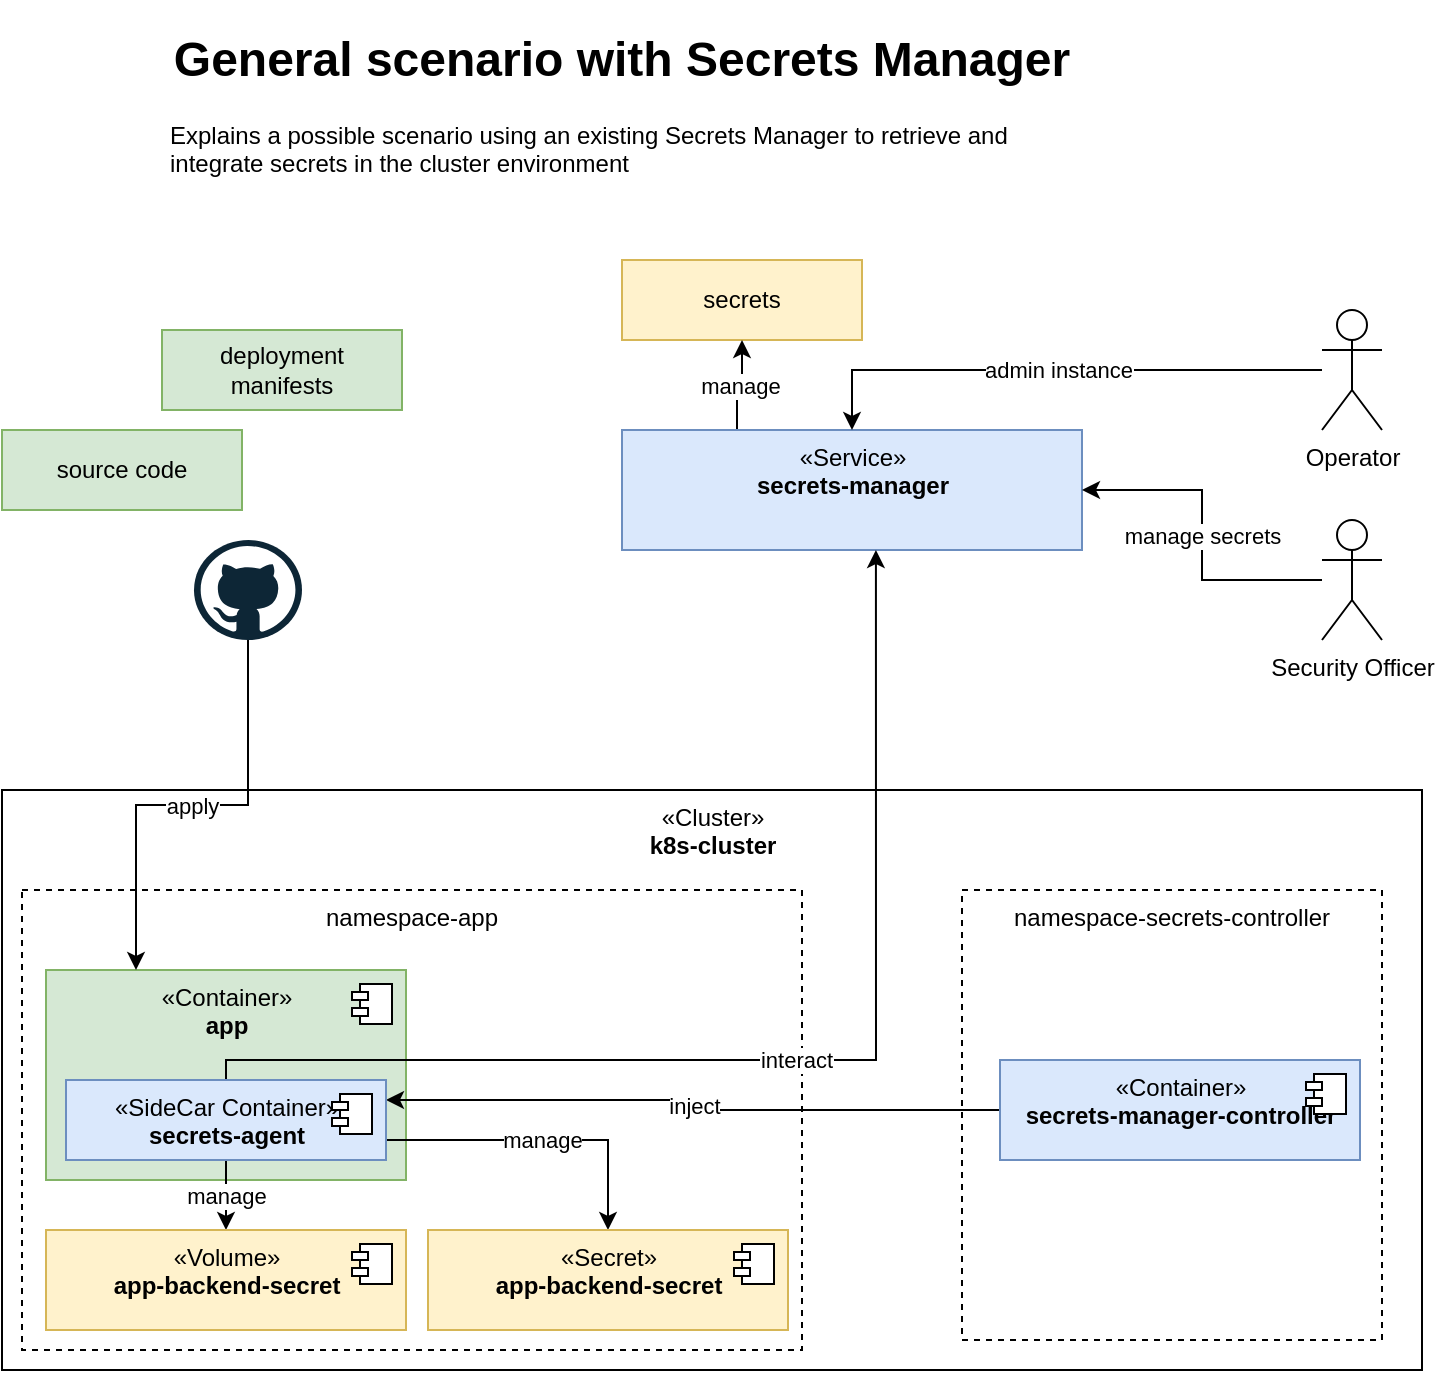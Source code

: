 <mxfile>
    <diagram name="Scenario_ToBe" id="ZpRWICQ-CyQQ1HGneCVx">
        <mxGraphModel dx="1078" dy="643" grid="1" gridSize="10" guides="1" tooltips="1" connect="1" arrows="1" fold="1" page="1" pageScale="1" pageWidth="827" pageHeight="1169" background="#ffffff" math="0" shadow="0">
            <root>
                <mxCell id="52vtuErh03ToqpSWv0fT-0"/>
                <mxCell id="52vtuErh03ToqpSWv0fT-1" parent="52vtuErh03ToqpSWv0fT-0"/>
                <mxCell id="52vtuErh03ToqpSWv0fT-2" value="«Cluster»&lt;br&gt;&lt;b&gt;k8s-cluster&lt;/b&gt;" style="html=1;verticalAlign=top;align=center;" vertex="1" parent="52vtuErh03ToqpSWv0fT-1">
                    <mxGeometry x="80" y="485" width="710" height="290" as="geometry"/>
                </mxCell>
                <mxCell id="52vtuErh03ToqpSWv0fT-3" value="namespace-secrets-controller" style="rounded=0;whiteSpace=wrap;html=1;verticalAlign=top;dashed=1;" vertex="1" parent="52vtuErh03ToqpSWv0fT-1">
                    <mxGeometry x="560" y="535" width="210" height="225" as="geometry"/>
                </mxCell>
                <mxCell id="52vtuErh03ToqpSWv0fT-4" value="namespace-app" style="rounded=0;whiteSpace=wrap;html=1;verticalAlign=top;dashed=1;" vertex="1" parent="52vtuErh03ToqpSWv0fT-1">
                    <mxGeometry x="90" y="535" width="390" height="230" as="geometry"/>
                </mxCell>
                <mxCell id="52vtuErh03ToqpSWv0fT-8" value="«Container»&lt;br&gt;&lt;b&gt;app&lt;/b&gt;" style="html=1;dropTarget=0;align=center;verticalAlign=top;fillColor=#d5e8d4;strokeColor=#82b366;" vertex="1" parent="52vtuErh03ToqpSWv0fT-1">
                    <mxGeometry x="102" y="575" width="180" height="105" as="geometry"/>
                </mxCell>
                <mxCell id="52vtuErh03ToqpSWv0fT-9" value="" style="shape=module;jettyWidth=8;jettyHeight=4;" vertex="1" parent="52vtuErh03ToqpSWv0fT-8">
                    <mxGeometry x="1" width="20" height="20" relative="1" as="geometry">
                        <mxPoint x="-27" y="7" as="offset"/>
                    </mxGeometry>
                </mxCell>
                <mxCell id="52vtuErh03ToqpSWv0fT-5" value="manage" style="edgeStyle=orthogonalEdgeStyle;rounded=0;orthogonalLoop=1;jettySize=auto;html=1;entryX=0.5;entryY=0;entryDx=0;entryDy=0;exitX=1;exitY=0.75;exitDx=0;exitDy=0;" edge="1" parent="52vtuErh03ToqpSWv0fT-1" source="rQn2ngV4Y8zqPxqkqBvS-0" target="52vtuErh03ToqpSWv0fT-10">
                    <mxGeometry relative="1" as="geometry">
                        <Array as="points">
                            <mxPoint x="383" y="660"/>
                        </Array>
                    </mxGeometry>
                </mxCell>
                <mxCell id="-iSMeZVeP2oMoIRPWViq-0" value="manage" style="edgeStyle=orthogonalEdgeStyle;rounded=0;html=1;exitX=0.5;exitY=1;exitDx=0;exitDy=0;" edge="1" parent="52vtuErh03ToqpSWv0fT-1" source="rQn2ngV4Y8zqPxqkqBvS-0" target="oS6P4SffFBe4pV_bkGG9-0">
                    <mxGeometry relative="1" as="geometry"/>
                </mxCell>
                <mxCell id="52vtuErh03ToqpSWv0fT-10" value="«Secret»&lt;br&gt;&lt;b&gt;app-backend-secret&lt;/b&gt;" style="html=1;dropTarget=0;align=center;verticalAlign=top;fillColor=#fff2cc;strokeColor=#d6b656;" vertex="1" parent="52vtuErh03ToqpSWv0fT-1">
                    <mxGeometry x="293" y="705" width="180" height="50" as="geometry"/>
                </mxCell>
                <mxCell id="52vtuErh03ToqpSWv0fT-11" value="" style="shape=module;jettyWidth=8;jettyHeight=4;" vertex="1" parent="52vtuErh03ToqpSWv0fT-10">
                    <mxGeometry x="1" width="20" height="20" relative="1" as="geometry">
                        <mxPoint x="-27" y="7" as="offset"/>
                    </mxGeometry>
                </mxCell>
                <mxCell id="52vtuErh03ToqpSWv0fT-12" value="&lt;h1&gt;General scenario with Secrets Manager&lt;/h1&gt;&lt;p style=&quot;text-align: left&quot;&gt;Explains a possible scenario using an existing Secrets Manager to retrieve and integrate secrets in the cluster environment&lt;/p&gt;" style="text;html=1;strokeColor=none;fillColor=none;spacing=5;spacingTop=-20;whiteSpace=wrap;overflow=hidden;rounded=0;align=center;verticalAlign=top;" vertex="1" parent="52vtuErh03ToqpSWv0fT-1">
                    <mxGeometry x="160" y="100" width="460" height="90" as="geometry"/>
                </mxCell>
                <mxCell id="rQn2ngV4Y8zqPxqkqBvS-3" value="inject" style="edgeStyle=orthogonalEdgeStyle;rounded=0;html=1;entryX=1;entryY=0.25;entryDx=0;entryDy=0;" edge="1" parent="52vtuErh03ToqpSWv0fT-1" source="52vtuErh03ToqpSWv0fT-14" target="rQn2ngV4Y8zqPxqkqBvS-0">
                    <mxGeometry relative="1" as="geometry"/>
                </mxCell>
                <mxCell id="52vtuErh03ToqpSWv0fT-14" value="«Container»&lt;br&gt;&lt;b&gt;secrets-manager-controller&lt;/b&gt;" style="html=1;dropTarget=0;align=center;verticalAlign=top;fillColor=#dae8fc;strokeColor=#6c8ebf;" vertex="1" parent="52vtuErh03ToqpSWv0fT-1">
                    <mxGeometry x="579" y="620" width="180" height="50" as="geometry"/>
                </mxCell>
                <mxCell id="52vtuErh03ToqpSWv0fT-15" value="" style="shape=module;jettyWidth=8;jettyHeight=4;" vertex="1" parent="52vtuErh03ToqpSWv0fT-14">
                    <mxGeometry x="1" width="20" height="20" relative="1" as="geometry">
                        <mxPoint x="-27" y="7" as="offset"/>
                    </mxGeometry>
                </mxCell>
                <mxCell id="52vtuErh03ToqpSWv0fT-18" value="apply" style="edgeStyle=orthogonalEdgeStyle;rounded=0;html=1;entryX=0.25;entryY=0;entryDx=0;entryDy=0;startArrow=none;startFill=0;endArrow=classic;endFill=1;" edge="1" parent="52vtuErh03ToqpSWv0fT-1" source="52vtuErh03ToqpSWv0fT-19" target="52vtuErh03ToqpSWv0fT-8">
                    <mxGeometry relative="1" as="geometry"/>
                </mxCell>
                <mxCell id="52vtuErh03ToqpSWv0fT-19" value="" style="dashed=0;outlineConnect=0;html=1;align=center;labelPosition=center;verticalLabelPosition=bottom;verticalAlign=top;shape=mxgraph.weblogos.github" vertex="1" parent="52vtuErh03ToqpSWv0fT-1">
                    <mxGeometry x="176" y="360" width="54" height="50" as="geometry"/>
                </mxCell>
                <mxCell id="52vtuErh03ToqpSWv0fT-20" value="source code" style="rounded=0;whiteSpace=wrap;html=1;verticalAlign=middle;fillColor=#d5e8d4;strokeColor=#82b366;" vertex="1" parent="52vtuErh03ToqpSWv0fT-1">
                    <mxGeometry x="80" y="305" width="120" height="40" as="geometry"/>
                </mxCell>
                <mxCell id="52vtuErh03ToqpSWv0fT-21" value="deployment &lt;br&gt;manifests" style="rounded=0;whiteSpace=wrap;html=1;verticalAlign=middle;fillColor=#d5e8d4;strokeColor=#82b366;" vertex="1" parent="52vtuErh03ToqpSWv0fT-1">
                    <mxGeometry x="160" y="255" width="120" height="40" as="geometry"/>
                </mxCell>
                <mxCell id="52vtuErh03ToqpSWv0fT-22" value="secrets" style="rounded=0;whiteSpace=wrap;html=1;verticalAlign=middle;fillColor=#fff2cc;strokeColor=#d6b656;" vertex="1" parent="52vtuErh03ToqpSWv0fT-1">
                    <mxGeometry x="390" y="220" width="120" height="40" as="geometry"/>
                </mxCell>
                <mxCell id="rQn2ngV4Y8zqPxqkqBvS-2" value="manage" style="edgeStyle=orthogonalEdgeStyle;rounded=0;html=1;entryX=0.5;entryY=1;entryDx=0;entryDy=0;exitX=0.25;exitY=0;exitDx=0;exitDy=0;" edge="1" parent="52vtuErh03ToqpSWv0fT-1" source="pDBHPoWdTZlikP6GMmtQ-0" target="52vtuErh03ToqpSWv0fT-22">
                    <mxGeometry relative="1" as="geometry"/>
                </mxCell>
                <mxCell id="pDBHPoWdTZlikP6GMmtQ-0" value="«Service»&lt;br&gt;&lt;b&gt;secrets-manager&lt;/b&gt;" style="html=1;verticalAlign=top;align=center;fillColor=#dae8fc;strokeColor=#6c8ebf;" vertex="1" parent="52vtuErh03ToqpSWv0fT-1">
                    <mxGeometry x="390" y="305" width="230" height="60" as="geometry"/>
                </mxCell>
                <mxCell id="pDBHPoWdTZlikP6GMmtQ-2" value="manage secrets" style="edgeStyle=orthogonalEdgeStyle;html=1;entryX=1;entryY=0.5;entryDx=0;entryDy=0;rounded=0;" edge="1" parent="52vtuErh03ToqpSWv0fT-1" source="pDBHPoWdTZlikP6GMmtQ-1" target="pDBHPoWdTZlikP6GMmtQ-0">
                    <mxGeometry relative="1" as="geometry"/>
                </mxCell>
                <mxCell id="pDBHPoWdTZlikP6GMmtQ-1" value="Security Officer" style="shape=umlActor;verticalLabelPosition=bottom;verticalAlign=top;html=1;outlineConnect=0;" vertex="1" parent="52vtuErh03ToqpSWv0fT-1">
                    <mxGeometry x="740" y="350" width="30" height="60" as="geometry"/>
                </mxCell>
                <mxCell id="pDBHPoWdTZlikP6GMmtQ-4" value="admin instance" style="edgeStyle=orthogonalEdgeStyle;rounded=0;html=1;entryX=0.5;entryY=0;entryDx=0;entryDy=0;" edge="1" parent="52vtuErh03ToqpSWv0fT-1" source="pDBHPoWdTZlikP6GMmtQ-3" target="pDBHPoWdTZlikP6GMmtQ-0">
                    <mxGeometry relative="1" as="geometry"/>
                </mxCell>
                <mxCell id="pDBHPoWdTZlikP6GMmtQ-3" value="Operator" style="shape=umlActor;verticalLabelPosition=bottom;verticalAlign=top;html=1;outlineConnect=0;" vertex="1" parent="52vtuErh03ToqpSWv0fT-1">
                    <mxGeometry x="740" y="245" width="30" height="60" as="geometry"/>
                </mxCell>
                <mxCell id="-iSMeZVeP2oMoIRPWViq-1" value="interact" style="edgeStyle=orthogonalEdgeStyle;rounded=0;html=1;entryX=0.552;entryY=1;entryDx=0;entryDy=0;entryPerimeter=0;exitX=0.5;exitY=0;exitDx=0;exitDy=0;" edge="1" parent="52vtuErh03ToqpSWv0fT-1" source="rQn2ngV4Y8zqPxqkqBvS-0" target="pDBHPoWdTZlikP6GMmtQ-0">
                    <mxGeometry relative="1" as="geometry">
                        <Array as="points">
                            <mxPoint x="192" y="620"/>
                            <mxPoint x="517" y="620"/>
                        </Array>
                    </mxGeometry>
                </mxCell>
                <mxCell id="rQn2ngV4Y8zqPxqkqBvS-0" value="«SideCar Container»&lt;br&gt;&lt;b&gt;secrets-agent&lt;/b&gt;" style="html=1;dropTarget=0;align=center;verticalAlign=top;fillColor=#dae8fc;strokeColor=#6c8ebf;" vertex="1" parent="52vtuErh03ToqpSWv0fT-1">
                    <mxGeometry x="112" y="630" width="160" height="40" as="geometry"/>
                </mxCell>
                <mxCell id="rQn2ngV4Y8zqPxqkqBvS-1" value="" style="shape=module;jettyWidth=8;jettyHeight=4;" vertex="1" parent="rQn2ngV4Y8zqPxqkqBvS-0">
                    <mxGeometry x="1" width="20" height="20" relative="1" as="geometry">
                        <mxPoint x="-27" y="7" as="offset"/>
                    </mxGeometry>
                </mxCell>
                <mxCell id="oS6P4SffFBe4pV_bkGG9-0" value="«Volume»&lt;br&gt;&lt;b&gt;app-backend-secret&lt;/b&gt;" style="html=1;dropTarget=0;align=center;verticalAlign=top;fillColor=#fff2cc;strokeColor=#d6b656;" vertex="1" parent="52vtuErh03ToqpSWv0fT-1">
                    <mxGeometry x="102" y="705" width="180" height="50" as="geometry"/>
                </mxCell>
                <mxCell id="oS6P4SffFBe4pV_bkGG9-1" value="" style="shape=module;jettyWidth=8;jettyHeight=4;" vertex="1" parent="oS6P4SffFBe4pV_bkGG9-0">
                    <mxGeometry x="1" width="20" height="20" relative="1" as="geometry">
                        <mxPoint x="-27" y="7" as="offset"/>
                    </mxGeometry>
                </mxCell>
            </root>
        </mxGraphModel>
    </diagram>
    <diagram name="Scenario_AsIs" id="TrXNVHQcGCQbUCI34hIc">
        <mxGraphModel dx="1078" dy="643" grid="1" gridSize="10" guides="1" tooltips="1" connect="1" arrows="1" fold="1" page="1" pageScale="1" pageWidth="827" pageHeight="1169" background="#ffffff" math="0" shadow="0">
            <root>
                <mxCell id="WMJYkIrjrNEHiskqsc-W-0"/>
                <mxCell id="WMJYkIrjrNEHiskqsc-W-1" parent="WMJYkIrjrNEHiskqsc-W-0"/>
                <mxCell id="WMJYkIrjrNEHiskqsc-W-2" value="«Cluster»&lt;br&gt;&lt;b&gt;k8s-cluster&lt;/b&gt;" style="html=1;verticalAlign=top;align=center;" parent="WMJYkIrjrNEHiskqsc-W-1" vertex="1">
                    <mxGeometry x="130" y="440" width="520" height="290" as="geometry"/>
                </mxCell>
                <mxCell id="WMJYkIrjrNEHiskqsc-W-3" value="namespace-backend" style="rounded=0;whiteSpace=wrap;html=1;verticalAlign=top;dashed=1;" parent="WMJYkIrjrNEHiskqsc-W-1" vertex="1">
                    <mxGeometry x="434" y="490" width="210" height="180" as="geometry"/>
                </mxCell>
                <mxCell id="WMJYkIrjrNEHiskqsc-W-4" value="namespace-app" style="rounded=0;whiteSpace=wrap;html=1;verticalAlign=top;dashed=1;" parent="WMJYkIrjrNEHiskqsc-W-1" vertex="1">
                    <mxGeometry x="140" y="490" width="230" height="230" as="geometry"/>
                </mxCell>
                <mxCell id="WMJYkIrjrNEHiskqsc-W-5" style="edgeStyle=orthogonalEdgeStyle;rounded=0;orthogonalLoop=1;jettySize=auto;html=1;entryX=1;entryY=0.5;entryDx=0;entryDy=0;exitX=1;exitY=0.75;exitDx=0;exitDy=0;" parent="WMJYkIrjrNEHiskqsc-W-1" source="WMJYkIrjrNEHiskqsc-W-6" target="WMJYkIrjrNEHiskqsc-W-8" edge="1">
                    <mxGeometry relative="1" as="geometry">
                        <Array as="points">
                            <mxPoint x="360" y="568"/>
                            <mxPoint x="360" y="620"/>
                        </Array>
                    </mxGeometry>
                </mxCell>
                <mxCell id="0EU5mmyib36qL-nKB40D-5" style="edgeStyle=orthogonalEdgeStyle;rounded=0;html=1;entryX=0;entryY=0.5;entryDx=0;entryDy=0;startArrow=none;startFill=0;endArrow=classic;endFill=1;" parent="WMJYkIrjrNEHiskqsc-W-1" source="WMJYkIrjrNEHiskqsc-W-6" target="WMJYkIrjrNEHiskqsc-W-16" edge="1">
                    <mxGeometry relative="1" as="geometry"/>
                </mxCell>
                <mxCell id="0EU5mmyib36qL-nKB40D-9" style="edgeStyle=orthogonalEdgeStyle;rounded=0;html=1;entryX=1;entryY=0.5;entryDx=0;entryDy=0;startArrow=none;startFill=0;endArrow=classic;endFill=1;exitX=1;exitY=0.75;exitDx=0;exitDy=0;" parent="WMJYkIrjrNEHiskqsc-W-1" source="WMJYkIrjrNEHiskqsc-W-6" target="0EU5mmyib36qL-nKB40D-6" edge="1">
                    <mxGeometry relative="1" as="geometry"/>
                </mxCell>
                <mxCell id="WMJYkIrjrNEHiskqsc-W-6" value="«Container»&lt;br&gt;&lt;b&gt;app&lt;/b&gt;" style="html=1;dropTarget=0;align=center;verticalAlign=top;fillColor=#d5e8d4;strokeColor=#82b366;" parent="WMJYkIrjrNEHiskqsc-W-1" vertex="1">
                    <mxGeometry x="170" y="530" width="180" height="50" as="geometry"/>
                </mxCell>
                <mxCell id="WMJYkIrjrNEHiskqsc-W-7" value="" style="shape=module;jettyWidth=8;jettyHeight=4;" parent="WMJYkIrjrNEHiskqsc-W-6" vertex="1">
                    <mxGeometry x="1" width="20" height="20" relative="1" as="geometry">
                        <mxPoint x="-27" y="7" as="offset"/>
                    </mxGeometry>
                </mxCell>
                <mxCell id="WMJYkIrjrNEHiskqsc-W-8" value="«Secret»&lt;br&gt;&lt;b&gt;app-backend1-secret&lt;/b&gt;" style="html=1;dropTarget=0;align=center;verticalAlign=top;fillColor=#fff2cc;strokeColor=#d6b656;" parent="WMJYkIrjrNEHiskqsc-W-1" vertex="1">
                    <mxGeometry x="170" y="595" width="180" height="50" as="geometry"/>
                </mxCell>
                <mxCell id="WMJYkIrjrNEHiskqsc-W-9" value="" style="shape=module;jettyWidth=8;jettyHeight=4;" parent="WMJYkIrjrNEHiskqsc-W-8" vertex="1">
                    <mxGeometry x="1" width="20" height="20" relative="1" as="geometry">
                        <mxPoint x="-27" y="7" as="offset"/>
                    </mxGeometry>
                </mxCell>
                <mxCell id="WMJYkIrjrNEHiskqsc-W-10" value="&lt;h1&gt;Usual unsecure scenario&lt;/h1&gt;&lt;p style=&quot;text-align: left&quot;&gt;Explains a possible scenario holding secrets in the repo or managing them manually in the cluster environment&lt;/p&gt;" style="text;html=1;strokeColor=none;fillColor=none;spacing=5;spacingTop=-20;whiteSpace=wrap;overflow=hidden;rounded=0;align=center;verticalAlign=top;" parent="WMJYkIrjrNEHiskqsc-W-1" vertex="1">
                    <mxGeometry x="160" y="100" width="460" height="90" as="geometry"/>
                </mxCell>
                <mxCell id="WMJYkIrjrNEHiskqsc-W-12" value="use" style="edgeStyle=none;html=1;entryX=1;entryY=0.5;entryDx=0;entryDy=0;startArrow=classic;startFill=1;endArrow=none;endFill=0;" parent="WMJYkIrjrNEHiskqsc-W-1" source="WMJYkIrjrNEHiskqsc-W-14" target="WMJYkIrjrNEHiskqsc-W-6" edge="1">
                    <mxGeometry relative="1" as="geometry"/>
                </mxCell>
                <mxCell id="WMJYkIrjrNEHiskqsc-W-14" value="«Container»&lt;br&gt;&lt;b&gt;backend-service-1&lt;/b&gt;" style="html=1;dropTarget=0;align=center;verticalAlign=top;fillColor=#dae8fc;strokeColor=#6c8ebf;" parent="WMJYkIrjrNEHiskqsc-W-1" vertex="1">
                    <mxGeometry x="453" y="530" width="180" height="50" as="geometry"/>
                </mxCell>
                <mxCell id="WMJYkIrjrNEHiskqsc-W-15" value="" style="shape=module;jettyWidth=8;jettyHeight=4;" parent="WMJYkIrjrNEHiskqsc-W-14" vertex="1">
                    <mxGeometry x="1" width="20" height="20" relative="1" as="geometry">
                        <mxPoint x="-27" y="7" as="offset"/>
                    </mxGeometry>
                </mxCell>
                <mxCell id="WMJYkIrjrNEHiskqsc-W-16" value="«Container»&lt;br&gt;&lt;b&gt;backend-service-2&lt;/b&gt;" style="html=1;dropTarget=0;align=center;verticalAlign=top;fillColor=#dae8fc;strokeColor=#6c8ebf;" parent="WMJYkIrjrNEHiskqsc-W-1" vertex="1">
                    <mxGeometry x="453" y="600" width="180" height="50" as="geometry"/>
                </mxCell>
                <mxCell id="WMJYkIrjrNEHiskqsc-W-17" value="" style="shape=module;jettyWidth=8;jettyHeight=4;" parent="WMJYkIrjrNEHiskqsc-W-16" vertex="1">
                    <mxGeometry x="1" width="20" height="20" relative="1" as="geometry">
                        <mxPoint x="-27" y="7" as="offset"/>
                    </mxGeometry>
                </mxCell>
                <mxCell id="WMJYkIrjrNEHiskqsc-W-18" value="apply" style="edgeStyle=orthogonalEdgeStyle;rounded=0;html=1;entryX=0.25;entryY=0;entryDx=0;entryDy=0;startArrow=none;startFill=0;endArrow=classic;endFill=1;" parent="WMJYkIrjrNEHiskqsc-W-1" source="WMJYkIrjrNEHiskqsc-W-19" target="WMJYkIrjrNEHiskqsc-W-6" edge="1">
                    <mxGeometry relative="1" as="geometry"/>
                </mxCell>
                <mxCell id="WMJYkIrjrNEHiskqsc-W-19" value="" style="dashed=0;outlineConnect=0;html=1;align=center;labelPosition=center;verticalLabelPosition=bottom;verticalAlign=top;shape=mxgraph.weblogos.github" parent="WMJYkIrjrNEHiskqsc-W-1" vertex="1">
                    <mxGeometry x="176" y="315" width="54" height="50" as="geometry"/>
                </mxCell>
                <mxCell id="0EU5mmyib36qL-nKB40D-0" value="source code" style="rounded=0;whiteSpace=wrap;html=1;verticalAlign=middle;fillColor=#d5e8d4;strokeColor=#82b366;" parent="WMJYkIrjrNEHiskqsc-W-1" vertex="1">
                    <mxGeometry x="80" y="260" width="120" height="40" as="geometry"/>
                </mxCell>
                <mxCell id="0EU5mmyib36qL-nKB40D-1" value="deployment &lt;br&gt;manifests" style="rounded=0;whiteSpace=wrap;html=1;verticalAlign=middle;fillColor=#d5e8d4;strokeColor=#82b366;" parent="WMJYkIrjrNEHiskqsc-W-1" vertex="1">
                    <mxGeometry x="160" y="210" width="120" height="40" as="geometry"/>
                </mxCell>
                <mxCell id="0EU5mmyib36qL-nKB40D-2" value="secrets" style="rounded=0;whiteSpace=wrap;html=1;verticalAlign=middle;fillColor=#fff2cc;strokeColor=#d6b656;" parent="WMJYkIrjrNEHiskqsc-W-1" vertex="1">
                    <mxGeometry x="220" y="270" width="120" height="40" as="geometry"/>
                </mxCell>
                <mxCell id="0EU5mmyib36qL-nKB40D-4" value="apply" style="edgeStyle=orthogonalEdgeStyle;rounded=0;html=1;entryX=0;entryY=0.5;entryDx=0;entryDy=0;startArrow=none;startFill=0;endArrow=classic;endFill=1;" parent="WMJYkIrjrNEHiskqsc-W-1" source="0EU5mmyib36qL-nKB40D-3" target="WMJYkIrjrNEHiskqsc-W-8" edge="1">
                    <mxGeometry relative="1" as="geometry"/>
                </mxCell>
                <mxCell id="0EU5mmyib36qL-nKB40D-10" style="edgeStyle=orthogonalEdgeStyle;rounded=0;html=1;entryX=0;entryY=0.5;entryDx=0;entryDy=0;startArrow=none;startFill=0;endArrow=classic;endFill=1;" parent="WMJYkIrjrNEHiskqsc-W-1" source="0EU5mmyib36qL-nKB40D-3" target="0EU5mmyib36qL-nKB40D-6" edge="1">
                    <mxGeometry relative="1" as="geometry"/>
                </mxCell>
                <mxCell id="0EU5mmyib36qL-nKB40D-11" value="retrieve credentials" style="edgeStyle=orthogonalEdgeStyle;rounded=0;html=1;startArrow=classic;startFill=1;endArrow=none;endFill=0;exitX=1;exitY=1;exitDx=0;exitDy=0;exitPerimeter=0;" parent="WMJYkIrjrNEHiskqsc-W-1" source="0EU5mmyib36qL-nKB40D-3" target="WMJYkIrjrNEHiskqsc-W-16" edge="1">
                    <mxGeometry relative="1" as="geometry">
                        <Array as="points">
                            <mxPoint x="110" y="750"/>
                            <mxPoint x="543" y="750"/>
                        </Array>
                    </mxGeometry>
                </mxCell>
                <mxCell id="0EU5mmyib36qL-nKB40D-3" value="Admin" style="shape=umlActor;verticalLabelPosition=bottom;verticalAlign=top;html=1;outlineConnect=0;" parent="WMJYkIrjrNEHiskqsc-W-1" vertex="1">
                    <mxGeometry x="80" y="590" width="30" height="60" as="geometry"/>
                </mxCell>
                <mxCell id="0EU5mmyib36qL-nKB40D-6" value="«Secret»&lt;br&gt;&lt;b&gt;app-backend2-secret&lt;/b&gt;" style="html=1;dropTarget=0;align=center;verticalAlign=top;fillColor=#fff2cc;strokeColor=#d6b656;" parent="WMJYkIrjrNEHiskqsc-W-1" vertex="1">
                    <mxGeometry x="170" y="660" width="180" height="50" as="geometry"/>
                </mxCell>
                <mxCell id="0EU5mmyib36qL-nKB40D-7" value="" style="shape=module;jettyWidth=8;jettyHeight=4;" parent="0EU5mmyib36qL-nKB40D-6" vertex="1">
                    <mxGeometry x="1" width="20" height="20" relative="1" as="geometry">
                        <mxPoint x="-27" y="7" as="offset"/>
                    </mxGeometry>
                </mxCell>
            </root>
        </mxGraphModel>
    </diagram>
    <diagram id="7khRkoJL9ZmB7vp-XEsN" name="SealedSecret">
        <mxGraphModel dx="1078" dy="643" grid="1" gridSize="10" guides="1" tooltips="1" connect="1" arrows="1" fold="1" page="1" pageScale="1" pageWidth="827" pageHeight="1169" background="#ffffff" math="0" shadow="0">
            <root>
                <mxCell id="R1v6rwjzWVg1E_X9t45L-0"/>
                <mxCell id="R1v6rwjzWVg1E_X9t45L-1" parent="R1v6rwjzWVg1E_X9t45L-0"/>
                <mxCell id="Xn1WfLhxcYn05T5Cjff7-0" value="«Cluster»&lt;br&gt;&lt;b&gt;k8s-cluster&lt;/b&gt;" style="html=1;verticalAlign=top;align=center;" vertex="1" parent="R1v6rwjzWVg1E_X9t45L-1">
                    <mxGeometry x="130" y="440" width="520" height="240" as="geometry"/>
                </mxCell>
                <mxCell id="g2TOia-gIYeZ0F2eE6p9-6" value="kube-system" style="rounded=0;whiteSpace=wrap;html=1;verticalAlign=top;dashed=1;" vertex="1" parent="R1v6rwjzWVg1E_X9t45L-1">
                    <mxGeometry x="434" y="490" width="210" height="180" as="geometry"/>
                </mxCell>
                <mxCell id="g2TOia-gIYeZ0F2eE6p9-5" value="namespace-app" style="rounded=0;whiteSpace=wrap;html=1;verticalAlign=top;dashed=1;" vertex="1" parent="R1v6rwjzWVg1E_X9t45L-1">
                    <mxGeometry x="140" y="490" width="210" height="180" as="geometry"/>
                </mxCell>
                <mxCell id="Xn1WfLhxcYn05T5Cjff7-1" style="edgeStyle=orthogonalEdgeStyle;rounded=0;orthogonalLoop=1;jettySize=auto;html=1;entryX=0.5;entryY=0;entryDx=0;entryDy=0;" edge="1" parent="R1v6rwjzWVg1E_X9t45L-1" source="Xn1WfLhxcYn05T5Cjff7-4" target="Xn1WfLhxcYn05T5Cjff7-6">
                    <mxGeometry relative="1" as="geometry"/>
                </mxCell>
                <mxCell id="Xn1WfLhxcYn05T5Cjff7-4" value="«SealedSecrets»&lt;br&gt;&lt;b&gt;app-secret&lt;/b&gt;" style="html=1;dropTarget=0;align=center;verticalAlign=top;fillColor=#d5e8d4;strokeColor=#82b366;" vertex="1" parent="R1v6rwjzWVg1E_X9t45L-1">
                    <mxGeometry x="149" y="530" width="180" height="50" as="geometry"/>
                </mxCell>
                <mxCell id="Xn1WfLhxcYn05T5Cjff7-5" value="" style="shape=module;jettyWidth=8;jettyHeight=4;" vertex="1" parent="Xn1WfLhxcYn05T5Cjff7-4">
                    <mxGeometry x="1" width="20" height="20" relative="1" as="geometry">
                        <mxPoint x="-27" y="7" as="offset"/>
                    </mxGeometry>
                </mxCell>
                <mxCell id="Xn1WfLhxcYn05T5Cjff7-6" value="«Secret»&lt;br&gt;&lt;b&gt;app-secret&lt;/b&gt;" style="html=1;dropTarget=0;align=center;verticalAlign=top;fillColor=#fff2cc;strokeColor=#d6b656;" vertex="1" parent="R1v6rwjzWVg1E_X9t45L-1">
                    <mxGeometry x="149" y="600" width="180" height="50" as="geometry"/>
                </mxCell>
                <mxCell id="Xn1WfLhxcYn05T5Cjff7-7" value="" style="shape=module;jettyWidth=8;jettyHeight=4;" vertex="1" parent="Xn1WfLhxcYn05T5Cjff7-6">
                    <mxGeometry x="1" width="20" height="20" relative="1" as="geometry">
                        <mxPoint x="-27" y="7" as="offset"/>
                    </mxGeometry>
                </mxCell>
                <mxCell id="Xn1WfLhxcYn05T5Cjff7-11" value="&lt;h1&gt;Bitnami SealedSecrets View&lt;/h1&gt;&lt;p style=&quot;text-align: left&quot;&gt;Explains the main components and interaction flow of SealedSecrets in a Kubernetes cluster&lt;/p&gt;" style="text;html=1;strokeColor=none;fillColor=none;spacing=5;spacingTop=-20;whiteSpace=wrap;overflow=hidden;rounded=0;align=center;verticalAlign=top;" vertex="1" parent="R1v6rwjzWVg1E_X9t45L-1">
                    <mxGeometry x="160" y="100" width="460" height="90" as="geometry"/>
                </mxCell>
                <mxCell id="g2TOia-gIYeZ0F2eE6p9-2" value="" style="edgeStyle=none;html=1;" edge="1" parent="R1v6rwjzWVg1E_X9t45L-1" source="Xn1WfLhxcYn05T5Cjff7-12" target="g2TOia-gIYeZ0F2eE6p9-0">
                    <mxGeometry relative="1" as="geometry"/>
                </mxCell>
                <mxCell id="g2TOia-gIYeZ0F2eE6p9-3" value="4. watch" style="edgeStyle=none;html=1;entryX=1;entryY=0.5;entryDx=0;entryDy=0;" edge="1" parent="R1v6rwjzWVg1E_X9t45L-1" source="Xn1WfLhxcYn05T5Cjff7-12" target="Xn1WfLhxcYn05T5Cjff7-4">
                    <mxGeometry relative="1" as="geometry"/>
                </mxCell>
                <mxCell id="g2TOia-gIYeZ0F2eE6p9-4" value="5. decrypt &amp;amp; create" style="edgeStyle=orthogonalEdgeStyle;html=1;entryX=1;entryY=0.5;entryDx=0;entryDy=0;rounded=0;exitX=0;exitY=0.75;exitDx=0;exitDy=0;" edge="1" parent="R1v6rwjzWVg1E_X9t45L-1" source="Xn1WfLhxcYn05T5Cjff7-12" target="Xn1WfLhxcYn05T5Cjff7-6">
                    <mxGeometry relative="1" as="geometry"/>
                </mxCell>
                <mxCell id="Xn1WfLhxcYn05T5Cjff7-12" value="«Container»&lt;br&gt;&lt;b&gt;sealedsecrets-controller&lt;/b&gt;" style="html=1;dropTarget=0;align=center;verticalAlign=top;fillColor=#dae8fc;strokeColor=#6c8ebf;" vertex="1" parent="R1v6rwjzWVg1E_X9t45L-1">
                    <mxGeometry x="453" y="530" width="180" height="50" as="geometry"/>
                </mxCell>
                <mxCell id="Xn1WfLhxcYn05T5Cjff7-13" value="" style="shape=module;jettyWidth=8;jettyHeight=4;" vertex="1" parent="Xn1WfLhxcYn05T5Cjff7-12">
                    <mxGeometry x="1" width="20" height="20" relative="1" as="geometry">
                        <mxPoint x="-27" y="7" as="offset"/>
                    </mxGeometry>
                </mxCell>
                <mxCell id="g2TOia-gIYeZ0F2eE6p9-0" value="«Secret»&lt;br&gt;&lt;b&gt;sealedsecrets-keys&lt;/b&gt;" style="html=1;dropTarget=0;align=center;verticalAlign=top;fillColor=#dae8fc;strokeColor=#6c8ebf;" vertex="1" parent="R1v6rwjzWVg1E_X9t45L-1">
                    <mxGeometry x="453" y="600" width="180" height="50" as="geometry"/>
                </mxCell>
                <mxCell id="g2TOia-gIYeZ0F2eE6p9-1" value="" style="shape=module;jettyWidth=8;jettyHeight=4;" vertex="1" parent="g2TOia-gIYeZ0F2eE6p9-0">
                    <mxGeometry x="1" width="20" height="20" relative="1" as="geometry">
                        <mxPoint x="-27" y="7" as="offset"/>
                    </mxGeometry>
                </mxCell>
                <mxCell id="g2TOia-gIYeZ0F2eE6p9-8" value="3. apply" style="edgeStyle=orthogonalEdgeStyle;rounded=0;html=1;entryX=0.25;entryY=0;entryDx=0;entryDy=0;startArrow=none;startFill=0;endArrow=classic;endFill=1;" edge="1" parent="R1v6rwjzWVg1E_X9t45L-1" source="g2TOia-gIYeZ0F2eE6p9-7" target="Xn1WfLhxcYn05T5Cjff7-4">
                    <mxGeometry relative="1" as="geometry"/>
                </mxCell>
                <mxCell id="g2TOia-gIYeZ0F2eE6p9-7" value="" style="dashed=0;outlineConnect=0;html=1;align=center;labelPosition=center;verticalLabelPosition=bottom;verticalAlign=top;shape=mxgraph.weblogos.github" vertex="1" parent="R1v6rwjzWVg1E_X9t45L-1">
                    <mxGeometry x="170" y="270" width="54" height="50" as="geometry"/>
                </mxCell>
                <mxCell id="g2TOia-gIYeZ0F2eE6p9-12" value="1. create &amp;amp; encrypt" style="edgeStyle=orthogonalEdgeStyle;rounded=0;html=1;entryX=0.25;entryY=0;entryDx=0;entryDy=0;startArrow=none;startFill=0;endArrow=classic;endFill=1;exitX=0.75;exitY=1;exitDx=0;exitDy=0;" edge="1" parent="R1v6rwjzWVg1E_X9t45L-1" source="g2TOia-gIYeZ0F2eE6p9-10" target="Xn1WfLhxcYn05T5Cjff7-12">
                    <mxGeometry relative="1" as="geometry"/>
                </mxCell>
                <mxCell id="g2TOia-gIYeZ0F2eE6p9-13" value="2. store" style="edgeStyle=orthogonalEdgeStyle;rounded=0;html=1;startArrow=none;startFill=0;endArrow=classic;endFill=1;" edge="1" parent="R1v6rwjzWVg1E_X9t45L-1" source="g2TOia-gIYeZ0F2eE6p9-10" target="g2TOia-gIYeZ0F2eE6p9-7">
                    <mxGeometry relative="1" as="geometry"/>
                </mxCell>
                <mxCell id="g2TOia-gIYeZ0F2eE6p9-10" value="«SealedSecrets»&lt;br&gt;&lt;b&gt;app-secret&lt;/b&gt;" style="html=1;dropTarget=0;align=center;verticalAlign=top;fillColor=#d5e8d4;strokeColor=#82b366;" vertex="1" parent="R1v6rwjzWVg1E_X9t45L-1">
                    <mxGeometry x="363" y="280" width="180" height="50" as="geometry"/>
                </mxCell>
                <mxCell id="g2TOia-gIYeZ0F2eE6p9-11" value="" style="shape=module;jettyWidth=8;jettyHeight=4;" vertex="1" parent="g2TOia-gIYeZ0F2eE6p9-10">
                    <mxGeometry x="1" width="20" height="20" relative="1" as="geometry">
                        <mxPoint x="-27" y="7" as="offset"/>
                    </mxGeometry>
                </mxCell>
            </root>
        </mxGraphModel>
    </diagram>
    <diagram id="l8MvcHWF-zqDhp3z0RwE" name="IBM_Secrets_Manager">
        <mxGraphModel dx="1078" dy="643" grid="1" gridSize="10" guides="1" tooltips="1" connect="1" arrows="1" fold="1" page="1" pageScale="1" pageWidth="827" pageHeight="1169" background="#ffffff" math="0" shadow="0">
            <root>
                <mxCell id="VWz3pjbutTLdUSyYRqbr-0"/>
                <mxCell id="VWz3pjbutTLdUSyYRqbr-1" parent="VWz3pjbutTLdUSyYRqbr-0"/>
                <mxCell id="ba0VEkGqpyLUnAD_H8NB-0" value="«Cluster»&lt;br&gt;&lt;b&gt;k8s-cluster&lt;/b&gt;" style="html=1;verticalAlign=top;align=center;" parent="VWz3pjbutTLdUSyYRqbr-1" vertex="1">
                    <mxGeometry x="130" y="440" width="490" height="240" as="geometry"/>
                </mxCell>
                <mxCell id="92RGoLxL6lh5Ix3lvKFG-4" style="edgeStyle=orthogonalEdgeStyle;rounded=0;orthogonalLoop=1;jettySize=auto;html=1;" parent="VWz3pjbutTLdUSyYRqbr-1" source="ba0VEkGqpyLUnAD_H8NB-7" target="92RGoLxL6lh5Ix3lvKFG-0" edge="1">
                    <mxGeometry relative="1" as="geometry"/>
                </mxCell>
                <mxCell id="ba0VEkGqpyLUnAD_H8NB-7" value="«ExternalSecret»&lt;br&gt;&lt;b&gt;secret-manifest&lt;/b&gt;" style="html=1;dropTarget=0;align=center;verticalAlign=top;fillColor=#f5f5f5;strokeColor=#666666;fontColor=#333333;" parent="VWz3pjbutTLdUSyYRqbr-1" vertex="1">
                    <mxGeometry x="150" y="610" width="180" height="50" as="geometry"/>
                </mxCell>
                <mxCell id="ba0VEkGqpyLUnAD_H8NB-8" value="" style="shape=module;jettyWidth=8;jettyHeight=4;" parent="ba0VEkGqpyLUnAD_H8NB-7" vertex="1">
                    <mxGeometry x="1" width="20" height="20" relative="1" as="geometry">
                        <mxPoint x="-27" y="7" as="offset"/>
                    </mxGeometry>
                </mxCell>
                <mxCell id="ba0VEkGqpyLUnAD_H8NB-16" value="«Service»&lt;br&gt;&lt;b&gt;ibm-secrets-manager&lt;/b&gt;" style="html=1;verticalAlign=top;align=center;fillColor=#f5f5f5;strokeColor=#666666;fontColor=#333333;" parent="VWz3pjbutTLdUSyYRqbr-1" vertex="1">
                    <mxGeometry x="130" y="225" width="490" height="60" as="geometry"/>
                </mxCell>
                <mxCell id="ba0VEkGqpyLUnAD_H8NB-19" value="&lt;h1&gt;IBM Secrets Manager with plugin&lt;/h1&gt;&lt;p style=&quot;text-align: left&quot;&gt;Explains the main components and interaction flow of IBM Secrets Manager with the kubernetes-external-secrets plugin to retrieve and expose secrets&lt;/p&gt;" style="text;html=1;strokeColor=none;fillColor=none;spacing=5;spacingTop=-20;whiteSpace=wrap;overflow=hidden;rounded=0;align=center;verticalAlign=top;" parent="VWz3pjbutTLdUSyYRqbr-1" vertex="1">
                    <mxGeometry x="160" y="100" width="460" height="90" as="geometry"/>
                </mxCell>
                <mxCell id="92RGoLxL6lh5Ix3lvKFG-0" value="«Container»&lt;br&gt;&lt;b&gt;master api&lt;/b&gt;" style="html=1;dropTarget=0;align=center;verticalAlign=top;fillColor=#dae8fc;strokeColor=#6c8ebf;" parent="VWz3pjbutTLdUSyYRqbr-1" vertex="1">
                    <mxGeometry x="417" y="610" width="180" height="50" as="geometry"/>
                </mxCell>
                <mxCell id="92RGoLxL6lh5Ix3lvKFG-1" value="" style="shape=module;jettyWidth=8;jettyHeight=4;" parent="92RGoLxL6lh5Ix3lvKFG-0" vertex="1">
                    <mxGeometry x="1" width="20" height="20" relative="1" as="geometry">
                        <mxPoint x="-27" y="7" as="offset"/>
                    </mxGeometry>
                </mxCell>
                <mxCell id="92RGoLxL6lh5Ix3lvKFG-5" value="1. Retrieve ExternalSecret objects" style="edgeStyle=orthogonalEdgeStyle;rounded=0;orthogonalLoop=1;jettySize=auto;html=1;entryX=0.5;entryY=0;entryDx=0;entryDy=0;" parent="VWz3pjbutTLdUSyYRqbr-1" source="92RGoLxL6lh5Ix3lvKFG-2" target="92RGoLxL6lh5Ix3lvKFG-0" edge="1">
                    <mxGeometry relative="1" as="geometry"/>
                </mxCell>
                <mxCell id="92RGoLxL6lh5Ix3lvKFG-7" value="2. Fetch Secret (guid, API Key)" style="edgeStyle=orthogonalEdgeStyle;rounded=0;orthogonalLoop=1;jettySize=auto;html=1;" parent="VWz3pjbutTLdUSyYRqbr-1" edge="1">
                    <mxGeometry relative="1" as="geometry">
                        <mxPoint x="507" y="488" as="sourcePoint"/>
                        <mxPoint x="507" y="285" as="targetPoint"/>
                    </mxGeometry>
                </mxCell>
                <mxCell id="92RGoLxL6lh5Ix3lvKFG-10" value="3. Generate /&amp;nbsp;&lt;br&gt;Update" style="edgeStyle=orthogonalEdgeStyle;rounded=0;orthogonalLoop=1;jettySize=auto;html=1;" parent="VWz3pjbutTLdUSyYRqbr-1" source="92RGoLxL6lh5Ix3lvKFG-2" target="92RGoLxL6lh5Ix3lvKFG-8" edge="1">
                    <mxGeometry relative="1" as="geometry"/>
                </mxCell>
                <mxCell id="92RGoLxL6lh5Ix3lvKFG-2" value="«Container»&lt;br&gt;&lt;b style=&quot;color: rgb(51 , 51 , 51)&quot;&gt;kubernetes-external-secret&lt;/b&gt;" style="html=1;dropTarget=0;align=center;verticalAlign=top;fillColor=#dae8fc;strokeColor=#6c8ebf;" parent="VWz3pjbutTLdUSyYRqbr-1" vertex="1">
                    <mxGeometry x="417" y="490" width="180" height="50" as="geometry"/>
                </mxCell>
                <mxCell id="92RGoLxL6lh5Ix3lvKFG-3" value="" style="shape=module;jettyWidth=8;jettyHeight=4;" parent="92RGoLxL6lh5Ix3lvKFG-2" vertex="1">
                    <mxGeometry x="1" width="20" height="20" relative="1" as="geometry">
                        <mxPoint x="-27" y="7" as="offset"/>
                    </mxGeometry>
                </mxCell>
                <mxCell id="92RGoLxL6lh5Ix3lvKFG-8" value="«Secret»&lt;br&gt;&lt;b&gt;secret-manifest&lt;/b&gt;" style="html=1;dropTarget=0;align=center;verticalAlign=top;fillColor=#f5f5f5;strokeColor=#666666;fontColor=#333333;" parent="VWz3pjbutTLdUSyYRqbr-1" vertex="1">
                    <mxGeometry x="150" y="490" width="180" height="50" as="geometry"/>
                </mxCell>
                <mxCell id="92RGoLxL6lh5Ix3lvKFG-9" value="" style="shape=module;jettyWidth=8;jettyHeight=4;" parent="92RGoLxL6lh5Ix3lvKFG-8" vertex="1">
                    <mxGeometry x="1" width="20" height="20" relative="1" as="geometry">
                        <mxPoint x="-27" y="7" as="offset"/>
                    </mxGeometry>
                </mxCell>
            </root>
        </mxGraphModel>
    </diagram>
    <diagram name="Vault_General" id="oyHYcFFsuQnOf3PUUVnq">
        <mxGraphModel dx="1078" dy="643" grid="1" gridSize="10" guides="1" tooltips="1" connect="1" arrows="1" fold="1" page="1" pageScale="1" pageWidth="827" pageHeight="1169" background="#ffffff" math="0" shadow="0">
            <root>
                <mxCell id="iv0tSl8CeNdC8rWq6K2e-0"/>
                <mxCell id="iv0tSl8CeNdC8rWq6K2e-1" parent="iv0tSl8CeNdC8rWq6K2e-0"/>
                <mxCell id="iv0tSl8CeNdC8rWq6K2e-2" value="«POD»&lt;br&gt;&lt;b&gt;Custom App&lt;/b&gt;" style="html=1;verticalAlign=top;align=center;" parent="iv0tSl8CeNdC8rWq6K2e-1" vertex="1">
                    <mxGeometry x="130" y="440" width="250" height="240" as="geometry"/>
                </mxCell>
                <mxCell id="iv0tSl8CeNdC8rWq6K2e-3" style="edgeStyle=orthogonalEdgeStyle;rounded=0;orthogonalLoop=1;jettySize=auto;html=1;entryX=0.5;entryY=0;entryDx=0;entryDy=0;" parent="iv0tSl8CeNdC8rWq6K2e-1" source="iv0tSl8CeNdC8rWq6K2e-4" target="iv0tSl8CeNdC8rWq6K2e-16" edge="1">
                    <mxGeometry relative="1" as="geometry"/>
                </mxCell>
                <mxCell id="iv0tSl8CeNdC8rWq6K2e-22" value="1. auth with &lt;br&gt;service-account &lt;br&gt;token (jwt)" style="edgeStyle=orthogonalEdgeStyle;rounded=0;orthogonalLoop=1;jettySize=auto;html=1;exitX=0.25;exitY=0;exitDx=0;exitDy=0;entryX=0.142;entryY=1.017;entryDx=0;entryDy=0;entryPerimeter=0;" parent="iv0tSl8CeNdC8rWq6K2e-1" source="iv0tSl8CeNdC8rWq6K2e-4" target="iv0tSl8CeNdC8rWq6K2e-18" edge="1">
                    <mxGeometry relative="1" as="geometry">
                        <mxPoint x="205" y="370" as="targetPoint"/>
                    </mxGeometry>
                </mxCell>
                <mxCell id="iv0tSl8CeNdC8rWq6K2e-27" value="retrieve secret &lt;br&gt;with scoped token" style="edgeStyle=orthogonalEdgeStyle;rounded=0;orthogonalLoop=1;jettySize=auto;html=1;entryX=0.523;entryY=1.033;entryDx=0;entryDy=0;entryPerimeter=0;" parent="iv0tSl8CeNdC8rWq6K2e-1" source="iv0tSl8CeNdC8rWq6K2e-4" target="iv0tSl8CeNdC8rWq6K2e-18" edge="1">
                    <mxGeometry relative="1" as="geometry">
                        <Array as="points">
                            <mxPoint x="402" y="555"/>
                        </Array>
                    </mxGeometry>
                </mxCell>
                <mxCell id="iv0tSl8CeNdC8rWq6K2e-4" value="«Container»&lt;br&gt;&lt;b&gt;App&lt;/b&gt;" style="html=1;dropTarget=0;align=center;verticalAlign=top;fillColor=#d5e8d4;strokeColor=#82b366;" parent="iv0tSl8CeNdC8rWq6K2e-1" vertex="1">
                    <mxGeometry x="160" y="530" width="180" height="50" as="geometry"/>
                </mxCell>
                <mxCell id="iv0tSl8CeNdC8rWq6K2e-5" value="" style="shape=module;jettyWidth=8;jettyHeight=4;" parent="iv0tSl8CeNdC8rWq6K2e-4" vertex="1">
                    <mxGeometry x="1" width="20" height="20" relative="1" as="geometry">
                        <mxPoint x="-27" y="7" as="offset"/>
                    </mxGeometry>
                </mxCell>
                <mxCell id="iv0tSl8CeNdC8rWq6K2e-16" value="«Volume»&lt;br&gt;&lt;b&gt;service-account token&lt;/b&gt;" style="html=1;dropTarget=0;align=center;verticalAlign=top;fillColor=#fff2cc;strokeColor=#d6b656;" parent="iv0tSl8CeNdC8rWq6K2e-1" vertex="1">
                    <mxGeometry x="160" y="590" width="180" height="50" as="geometry"/>
                </mxCell>
                <mxCell id="iv0tSl8CeNdC8rWq6K2e-17" value="" style="shape=module;jettyWidth=8;jettyHeight=4;" parent="iv0tSl8CeNdC8rWq6K2e-16" vertex="1">
                    <mxGeometry x="1" width="20" height="20" relative="1" as="geometry">
                        <mxPoint x="-27" y="7" as="offset"/>
                    </mxGeometry>
                </mxCell>
                <mxCell id="iv0tSl8CeNdC8rWq6K2e-25" value="2. verify token" style="edgeStyle=orthogonalEdgeStyle;rounded=0;orthogonalLoop=1;jettySize=auto;html=1;entryX=0.25;entryY=0;entryDx=0;entryDy=0;" parent="iv0tSl8CeNdC8rWq6K2e-1" source="iv0tSl8CeNdC8rWq6K2e-18" target="iv0tSl8CeNdC8rWq6K2e-23" edge="1">
                    <mxGeometry relative="1" as="geometry">
                        <Array as="points">
                            <mxPoint x="485" y="360"/>
                            <mxPoint x="485" y="360"/>
                        </Array>
                    </mxGeometry>
                </mxCell>
                <mxCell id="iv0tSl8CeNdC8rWq6K2e-26" value="3. scoped token" style="edgeStyle=orthogonalEdgeStyle;rounded=0;orthogonalLoop=1;jettySize=auto;html=1;entryX=0.75;entryY=0;entryDx=0;entryDy=0;" parent="iv0tSl8CeNdC8rWq6K2e-1" source="iv0tSl8CeNdC8rWq6K2e-18" target="iv0tSl8CeNdC8rWq6K2e-4" edge="1">
                    <mxGeometry relative="1" as="geometry">
                        <Array as="points">
                            <mxPoint x="295" y="360"/>
                            <mxPoint x="295" y="360"/>
                        </Array>
                    </mxGeometry>
                </mxCell>
                <mxCell id="iv0tSl8CeNdC8rWq6K2e-18" value="«Service»&lt;br&gt;&lt;b&gt;vault&lt;/b&gt;" style="html=1;verticalAlign=top;align=center;fillColor=#f5f5f5;strokeColor=#666666;fontColor=#333333;" parent="iv0tSl8CeNdC8rWq6K2e-1" vertex="1">
                    <mxGeometry x="130" y="230" width="520" height="60" as="geometry"/>
                </mxCell>
                <mxCell id="iv0tSl8CeNdC8rWq6K2e-21" value="&lt;h1&gt;Vault General View&lt;/h1&gt;&lt;p style=&quot;text-align: left&quot;&gt;Explains the main components and interaction flow of Vault in a Kubernetes cluster&lt;/p&gt;" style="text;html=1;strokeColor=none;fillColor=none;spacing=5;spacingTop=-20;whiteSpace=wrap;overflow=hidden;rounded=0;align=center;verticalAlign=top;" parent="iv0tSl8CeNdC8rWq6K2e-1" vertex="1">
                    <mxGeometry x="160" y="100" width="460" height="90" as="geometry"/>
                </mxCell>
                <mxCell id="iv0tSl8CeNdC8rWq6K2e-23" value="«Container»&lt;br&gt;&lt;b&gt;master api&lt;/b&gt;" style="html=1;dropTarget=0;align=center;verticalAlign=top;fillColor=#dae8fc;strokeColor=#6c8ebf;" parent="iv0tSl8CeNdC8rWq6K2e-1" vertex="1">
                    <mxGeometry x="440" y="530" width="180" height="50" as="geometry"/>
                </mxCell>
                <mxCell id="iv0tSl8CeNdC8rWq6K2e-24" value="" style="shape=module;jettyWidth=8;jettyHeight=4;" parent="iv0tSl8CeNdC8rWq6K2e-23" vertex="1">
                    <mxGeometry x="1" width="20" height="20" relative="1" as="geometry">
                        <mxPoint x="-27" y="7" as="offset"/>
                    </mxGeometry>
                </mxCell>
            </root>
        </mxGraphModel>
    </diagram>
    <diagram id="lCJDRy62HYSXFKEokKjM" name="Vault_AgentInjector">
        <mxGraphModel dx="1078" dy="643" grid="1" gridSize="10" guides="1" tooltips="1" connect="1" arrows="1" fold="1" page="1" pageScale="1" pageWidth="827" pageHeight="1169" background="#ffffff" math="0" shadow="0">
            <root>
                <mxCell id="0"/>
                <mxCell id="1" parent="0"/>
                <mxCell id="4" value="«POD»&lt;br&gt;&lt;b&gt;Custom App&lt;/b&gt;" style="html=1;verticalAlign=top;align=center;" parent="1" vertex="1">
                    <mxGeometry x="130" y="440" width="520" height="240" as="geometry"/>
                </mxCell>
                <mxCell id="N0Js5gTmuX_NDnHqY6kn-25" style="edgeStyle=orthogonalEdgeStyle;rounded=0;orthogonalLoop=1;jettySize=auto;html=1;entryX=0.5;entryY=0;entryDx=0;entryDy=0;" parent="1" source="7" target="15" edge="1">
                    <mxGeometry relative="1" as="geometry"/>
                </mxCell>
                <mxCell id="7" value="«Container»&lt;br&gt;&lt;b&gt;App&lt;/b&gt;" style="html=1;dropTarget=0;align=center;verticalAlign=top;fillColor=#d5e8d4;strokeColor=#82b366;" parent="1" vertex="1">
                    <mxGeometry x="160" y="530" width="180" height="50" as="geometry"/>
                </mxCell>
                <mxCell id="8" value="" style="shape=module;jettyWidth=8;jettyHeight=4;" parent="7" vertex="1">
                    <mxGeometry x="1" width="20" height="20" relative="1" as="geometry">
                        <mxPoint x="-27" y="7" as="offset"/>
                    </mxGeometry>
                </mxCell>
                <mxCell id="18" value="" style="edgeStyle=orthogonalEdgeStyle;rounded=0;orthogonalLoop=1;jettySize=auto;html=1;entryX=0.635;entryY=1.05;entryDx=0;entryDy=0;entryPerimeter=0;" parent="1" source="10" target="17" edge="1">
                    <mxGeometry relative="1" as="geometry"/>
                </mxCell>
                <mxCell id="19" value="3. store" style="edgeStyle=orthogonalEdgeStyle;rounded=0;orthogonalLoop=1;jettySize=auto;html=1;entryX=1;entryY=0.5;entryDx=0;entryDy=0;" parent="1" source="10" target="15" edge="1">
                    <mxGeometry relative="1" as="geometry"/>
                </mxCell>
                <mxCell id="10" value="«InitContainer»&lt;br&gt;&lt;b&gt;vault-agent&lt;/b&gt;" style="html=1;dropTarget=0;align=center;verticalAlign=top;fillColor=#f5f5f5;strokeColor=#666666;fontColor=#333333;" parent="1" vertex="1">
                    <mxGeometry x="430" y="530" width="180" height="50" as="geometry"/>
                </mxCell>
                <mxCell id="11" value="" style="shape=module;jettyWidth=8;jettyHeight=4;" parent="10" vertex="1">
                    <mxGeometry x="1" width="20" height="20" relative="1" as="geometry">
                        <mxPoint x="-27" y="7" as="offset"/>
                    </mxGeometry>
                </mxCell>
                <mxCell id="21" style="edgeStyle=orthogonalEdgeStyle;rounded=0;orthogonalLoop=1;jettySize=auto;html=1;dashed=1;" parent="1" source="12" edge="1">
                    <mxGeometry relative="1" as="geometry">
                        <mxPoint x="340" y="615" as="targetPoint"/>
                    </mxGeometry>
                </mxCell>
                <mxCell id="22" value="" style="edgeStyle=orthogonalEdgeStyle;rounded=0;orthogonalLoop=1;jettySize=auto;html=1;entryX=0.96;entryY=1;entryDx=0;entryDy=0;entryPerimeter=0;dashed=1;" parent="1" source="12" target="17" edge="1">
                    <mxGeometry relative="1" as="geometry">
                        <Array as="points">
                            <mxPoint x="629" y="615"/>
                        </Array>
                    </mxGeometry>
                </mxCell>
                <mxCell id="12" value="«SidecarContainer»&lt;br&gt;&lt;b&gt;vault-agent&lt;/b&gt;" style="html=1;dropTarget=0;align=center;verticalAlign=top;fillColor=#f5f5f5;strokeColor=#666666;fontColor=#333333;" parent="1" vertex="1">
                    <mxGeometry x="430" y="590" width="180" height="50" as="geometry"/>
                </mxCell>
                <mxCell id="13" value="" style="shape=module;jettyWidth=8;jettyHeight=4;" parent="12" vertex="1">
                    <mxGeometry x="1" width="20" height="20" relative="1" as="geometry">
                        <mxPoint x="-27" y="7" as="offset"/>
                    </mxGeometry>
                </mxCell>
                <mxCell id="20" value="0. enhance deployment with init/sidecar" style="edgeStyle=orthogonalEdgeStyle;rounded=0;orthogonalLoop=1;jettySize=auto;html=1;entryX=0.75;entryY=0;entryDx=0;entryDy=0;" parent="1" source="14" target="7" edge="1">
                    <mxGeometry relative="1" as="geometry">
                        <Array as="points">
                            <mxPoint x="295" y="490"/>
                        </Array>
                    </mxGeometry>
                </mxCell>
                <mxCell id="14" value="«POD»&lt;br&gt;&lt;b&gt;vault-agent-injector&lt;/b&gt;" style="html=1;verticalAlign=top;align=center;fillColor=#f5f5f5;strokeColor=#666666;fontColor=#333333;" parent="1" vertex="1">
                    <mxGeometry x="680" y="440" width="130" height="240" as="geometry"/>
                </mxCell>
                <mxCell id="15" value="«InMemory Volume»&lt;br&gt;&lt;b&gt;/vault/secrets/*&lt;/b&gt;" style="html=1;dropTarget=0;align=center;verticalAlign=top;fillColor=#fff2cc;strokeColor=#d6b656;" parent="1" vertex="1">
                    <mxGeometry x="160" y="590" width="180" height="50" as="geometry"/>
                </mxCell>
                <mxCell id="16" value="" style="shape=module;jettyWidth=8;jettyHeight=4;" parent="15" vertex="1">
                    <mxGeometry x="1" width="20" height="20" relative="1" as="geometry">
                        <mxPoint x="-27" y="7" as="offset"/>
                    </mxGeometry>
                </mxCell>
                <mxCell id="17" value="«Service»&lt;br&gt;&lt;b&gt;vault&lt;/b&gt;" style="html=1;verticalAlign=top;align=center;fillColor=#f5f5f5;strokeColor=#666666;fontColor=#333333;" parent="1" vertex="1">
                    <mxGeometry x="130" y="230" width="520" height="60" as="geometry"/>
                </mxCell>
                <mxCell id="23" value="&lt;div&gt;&lt;span&gt;&lt;font style=&quot;font-size: 11px&quot;&gt;handles dyn. secrets on-demand&lt;/font&gt;&lt;/span&gt;&lt;/div&gt;" style="text;html=1;strokeColor=none;fillColor=none;align=center;verticalAlign=middle;whiteSpace=wrap;rounded=0;" parent="1" vertex="1">
                    <mxGeometry x="590" y="350" width="110" height="20" as="geometry"/>
                </mxCell>
                <mxCell id="24" value="&lt;span style=&quot;font-size: 11px ; background-color: rgb(255 , 255 , 255)&quot;&gt;1. k8s auth with service account&lt;/span&gt;&lt;br style=&quot;font-size: 11px&quot;&gt;&lt;div style=&quot;font-size: 11px ; text-align: left&quot;&gt;2. retrieve secret&lt;/div&gt;" style="text;html=1;strokeColor=none;fillColor=none;align=center;verticalAlign=middle;whiteSpace=wrap;rounded=0;" parent="1" vertex="1">
                    <mxGeometry x="370" y="350" width="180" height="20" as="geometry"/>
                </mxCell>
                <mxCell id="25" value="&lt;h1&gt;Vault Agent Injector&lt;/h1&gt;&lt;p style=&quot;text-align: left&quot;&gt;Explains the main components and interaction flow of Vault Agent Injector with Vault and a custom app to retrieve and expose secrets&lt;/p&gt;" style="text;html=1;strokeColor=none;fillColor=none;spacing=5;spacingTop=-20;whiteSpace=wrap;overflow=hidden;rounded=0;align=center;verticalAlign=top;" parent="1" vertex="1">
                    <mxGeometry x="160" y="100" width="460" height="90" as="geometry"/>
                </mxCell>
            </root>
        </mxGraphModel>
    </diagram>
    <diagram name="Vault_BanzaiSecretWebhook" id="WEzW3vHnMl2_dDlFXYeS">
        <mxGraphModel dx="1078" dy="643" grid="1" gridSize="10" guides="1" tooltips="1" connect="1" arrows="1" fold="1" page="1" pageScale="1" pageWidth="827" pageHeight="1169" background="#ffffff" math="0" shadow="0">
            <root>
                <mxCell id="w7qtYsFjSHltLkMPXCbu-0"/>
                <mxCell id="w7qtYsFjSHltLkMPXCbu-1" parent="w7qtYsFjSHltLkMPXCbu-0"/>
                <mxCell id="w7qtYsFjSHltLkMPXCbu-2" value="«POD»&lt;br&gt;&lt;b&gt;Custom App&lt;/b&gt;" style="html=1;verticalAlign=top;align=center;" parent="w7qtYsFjSHltLkMPXCbu-1" vertex="1">
                    <mxGeometry x="130" y="440" width="520" height="240" as="geometry"/>
                </mxCell>
                <mxCell id="w7qtYsFjSHltLkMPXCbu-23" style="edgeStyle=orthogonalEdgeStyle;rounded=0;orthogonalLoop=1;jettySize=auto;html=1;entryX=0.5;entryY=0;entryDx=0;entryDy=0;" parent="w7qtYsFjSHltLkMPXCbu-1" source="w7qtYsFjSHltLkMPXCbu-3" target="w7qtYsFjSHltLkMPXCbu-15" edge="1">
                    <mxGeometry relative="1" as="geometry"/>
                </mxCell>
                <mxCell id="w7qtYsFjSHltLkMPXCbu-3" value="«Container»&lt;br&gt;&lt;b&gt;App&lt;/b&gt;" style="html=1;dropTarget=0;align=center;verticalAlign=top;fillColor=#d5e8d4;strokeColor=#82b366;" parent="w7qtYsFjSHltLkMPXCbu-1" vertex="1">
                    <mxGeometry x="147" y="530" width="180" height="50" as="geometry"/>
                </mxCell>
                <mxCell id="w7qtYsFjSHltLkMPXCbu-4" value="" style="shape=module;jettyWidth=8;jettyHeight=4;" parent="w7qtYsFjSHltLkMPXCbu-3" vertex="1">
                    <mxGeometry x="1" width="20" height="20" relative="1" as="geometry">
                        <mxPoint x="-27" y="7" as="offset"/>
                    </mxGeometry>
                </mxCell>
                <mxCell id="w7qtYsFjSHltLkMPXCbu-5" value="" style="edgeStyle=orthogonalEdgeStyle;rounded=0;orthogonalLoop=1;jettySize=auto;html=1;exitX=0.5;exitY=0;exitDx=0;exitDy=0;entryX=0.212;entryY=1.017;entryDx=0;entryDy=0;entryPerimeter=0;" parent="w7qtYsFjSHltLkMPXCbu-1" source="w7qtYsFjSHltLkMPXCbu-3" target="w7qtYsFjSHltLkMPXCbu-17" edge="1">
                    <mxGeometry relative="1" as="geometry">
                        <mxPoint x="250" y="290" as="targetPoint"/>
                        <Array as="points">
                            <mxPoint x="240" y="530"/>
                        </Array>
                    </mxGeometry>
                </mxCell>
                <mxCell id="w7qtYsFjSHltLkMPXCbu-6" value="1. replace process&lt;br&gt;" style="edgeStyle=orthogonalEdgeStyle;rounded=0;orthogonalLoop=1;jettySize=auto;html=1;entryX=1;entryY=0.5;entryDx=0;entryDy=0;" parent="w7qtYsFjSHltLkMPXCbu-1" source="w7qtYsFjSHltLkMPXCbu-7" target="w7qtYsFjSHltLkMPXCbu-3" edge="1">
                    <mxGeometry relative="1" as="geometry"/>
                </mxCell>
                <mxCell id="w7qtYsFjSHltLkMPXCbu-22" value="2. attach mount" style="edgeStyle=orthogonalEdgeStyle;rounded=0;orthogonalLoop=1;jettySize=auto;html=1;entryX=1;entryY=0.5;entryDx=0;entryDy=0;" parent="w7qtYsFjSHltLkMPXCbu-1" source="w7qtYsFjSHltLkMPXCbu-7" target="w7qtYsFjSHltLkMPXCbu-15" edge="1">
                    <mxGeometry relative="1" as="geometry"/>
                </mxCell>
                <mxCell id="w7qtYsFjSHltLkMPXCbu-7" value="«InitContainer»&lt;br&gt;&lt;b&gt;copy-vault-env&lt;/b&gt;" style="html=1;dropTarget=0;align=center;verticalAlign=top;fillColor=#f5f5f5;strokeColor=#666666;fontColor=#333333;" parent="w7qtYsFjSHltLkMPXCbu-1" vertex="1">
                    <mxGeometry x="442" y="530" width="180" height="50" as="geometry"/>
                </mxCell>
                <mxCell id="w7qtYsFjSHltLkMPXCbu-8" value="" style="shape=module;jettyWidth=8;jettyHeight=4;" parent="w7qtYsFjSHltLkMPXCbu-7" vertex="1">
                    <mxGeometry x="1" width="20" height="20" relative="1" as="geometry">
                        <mxPoint x="-27" y="7" as="offset"/>
                    </mxGeometry>
                </mxCell>
                <mxCell id="w7qtYsFjSHltLkMPXCbu-10" value="" style="edgeStyle=orthogonalEdgeStyle;rounded=0;orthogonalLoop=1;jettySize=auto;html=1;entryX=0.96;entryY=1;entryDx=0;entryDy=0;entryPerimeter=0;dashed=1;" parent="w7qtYsFjSHltLkMPXCbu-1" source="w7qtYsFjSHltLkMPXCbu-11" target="w7qtYsFjSHltLkMPXCbu-17" edge="1">
                    <mxGeometry relative="1" as="geometry">
                        <Array as="points">
                            <mxPoint x="629" y="615"/>
                        </Array>
                    </mxGeometry>
                </mxCell>
                <mxCell id="w7qtYsFjSHltLkMPXCbu-11" value="«SidecarContainer»&lt;br&gt;&lt;b&gt;vault-agent&lt;/b&gt;" style="html=1;dropTarget=0;align=center;verticalAlign=top;fillColor=#f5f5f5;strokeColor=#666666;fontColor=#333333;dashed=1;" parent="w7qtYsFjSHltLkMPXCbu-1" vertex="1">
                    <mxGeometry x="442" y="590" width="180" height="50" as="geometry"/>
                </mxCell>
                <mxCell id="w7qtYsFjSHltLkMPXCbu-12" value="" style="shape=module;jettyWidth=8;jettyHeight=4;" parent="w7qtYsFjSHltLkMPXCbu-11" vertex="1">
                    <mxGeometry x="1" width="20" height="20" relative="1" as="geometry">
                        <mxPoint x="-27" y="7" as="offset"/>
                    </mxGeometry>
                </mxCell>
                <mxCell id="w7qtYsFjSHltLkMPXCbu-13" value="0. enhance deployment with initContainer" style="edgeStyle=orthogonalEdgeStyle;rounded=0;orthogonalLoop=1;jettySize=auto;html=1;entryX=0.75;entryY=0;entryDx=0;entryDy=0;" parent="w7qtYsFjSHltLkMPXCbu-1" source="w7qtYsFjSHltLkMPXCbu-14" target="w7qtYsFjSHltLkMPXCbu-3" edge="1">
                    <mxGeometry relative="1" as="geometry">
                        <Array as="points">
                            <mxPoint x="282" y="490"/>
                        </Array>
                    </mxGeometry>
                </mxCell>
                <mxCell id="w7qtYsFjSHltLkMPXCbu-14" value="«Webhook»&lt;br&gt;&lt;b&gt;bank-vault&lt;/b&gt;" style="html=1;verticalAlign=top;align=center;fillColor=#f5f5f5;strokeColor=#666666;fontColor=#333333;" parent="w7qtYsFjSHltLkMPXCbu-1" vertex="1">
                    <mxGeometry x="680" y="440" width="130" height="240" as="geometry"/>
                </mxCell>
                <mxCell id="w7qtYsFjSHltLkMPXCbu-15" value="«InMemory Volume»&lt;br&gt;&lt;b&gt;/vault/*&lt;/b&gt;" style="html=1;dropTarget=0;align=center;verticalAlign=top;fillColor=#fff2cc;strokeColor=#d6b656;" parent="w7qtYsFjSHltLkMPXCbu-1" vertex="1">
                    <mxGeometry x="147" y="590" width="180" height="50" as="geometry"/>
                </mxCell>
                <mxCell id="w7qtYsFjSHltLkMPXCbu-16" value="" style="shape=module;jettyWidth=8;jettyHeight=4;" parent="w7qtYsFjSHltLkMPXCbu-15" vertex="1">
                    <mxGeometry x="1" width="20" height="20" relative="1" as="geometry">
                        <mxPoint x="-27" y="7" as="offset"/>
                    </mxGeometry>
                </mxCell>
                <mxCell id="w7qtYsFjSHltLkMPXCbu-17" value="«Service»&lt;br&gt;&lt;b&gt;vault&lt;/b&gt;" style="html=1;verticalAlign=top;align=center;fillColor=#f5f5f5;strokeColor=#666666;fontColor=#333333;" parent="w7qtYsFjSHltLkMPXCbu-1" vertex="1">
                    <mxGeometry x="130" y="230" width="520" height="60" as="geometry"/>
                </mxCell>
                <mxCell id="w7qtYsFjSHltLkMPXCbu-18" value="&lt;div&gt;&lt;span&gt;&lt;font style=&quot;font-size: 11px&quot;&gt;handles dyn. secrets on-demand&lt;/font&gt;&lt;/span&gt;&lt;/div&gt;" style="text;html=1;strokeColor=none;fillColor=none;align=center;verticalAlign=middle;whiteSpace=wrap;rounded=0;" parent="w7qtYsFjSHltLkMPXCbu-1" vertex="1">
                    <mxGeometry x="590" y="350" width="110" height="20" as="geometry"/>
                </mxCell>
                <mxCell id="w7qtYsFjSHltLkMPXCbu-19" value="&lt;span style=&quot;font-size: 11px ; background-color: rgb(255 , 255 , 255)&quot;&gt;1. k8s auth with service account&lt;/span&gt;&lt;br style=&quot;font-size: 11px&quot;&gt;&lt;div style=&quot;font-size: 11px ; text-align: left&quot;&gt;2. retrieve secret&lt;/div&gt;" style="text;html=1;strokeColor=none;fillColor=none;align=center;verticalAlign=middle;whiteSpace=wrap;rounded=0;" parent="w7qtYsFjSHltLkMPXCbu-1" vertex="1">
                    <mxGeometry x="170" y="350" width="180" height="20" as="geometry"/>
                </mxCell>
                <mxCell id="w7qtYsFjSHltLkMPXCbu-20" value="&lt;h1&gt;Banzai Secret Webhook (bank-vault)&lt;/h1&gt;&lt;p style=&quot;text-align: left&quot;&gt;Explains the main components and interaction flow of Banzai Secret Webhook with Vault and a custom app to retrieve and expose secrets&lt;/p&gt;" style="text;html=1;strokeColor=none;fillColor=none;spacing=5;spacingTop=-20;whiteSpace=wrap;overflow=hidden;rounded=0;align=center;verticalAlign=top;" parent="w7qtYsFjSHltLkMPXCbu-1" vertex="1">
                    <mxGeometry x="160" y="100" width="460" height="90" as="geometry"/>
                </mxCell>
            </root>
        </mxGraphModel>
    </diagram>
</mxfile>